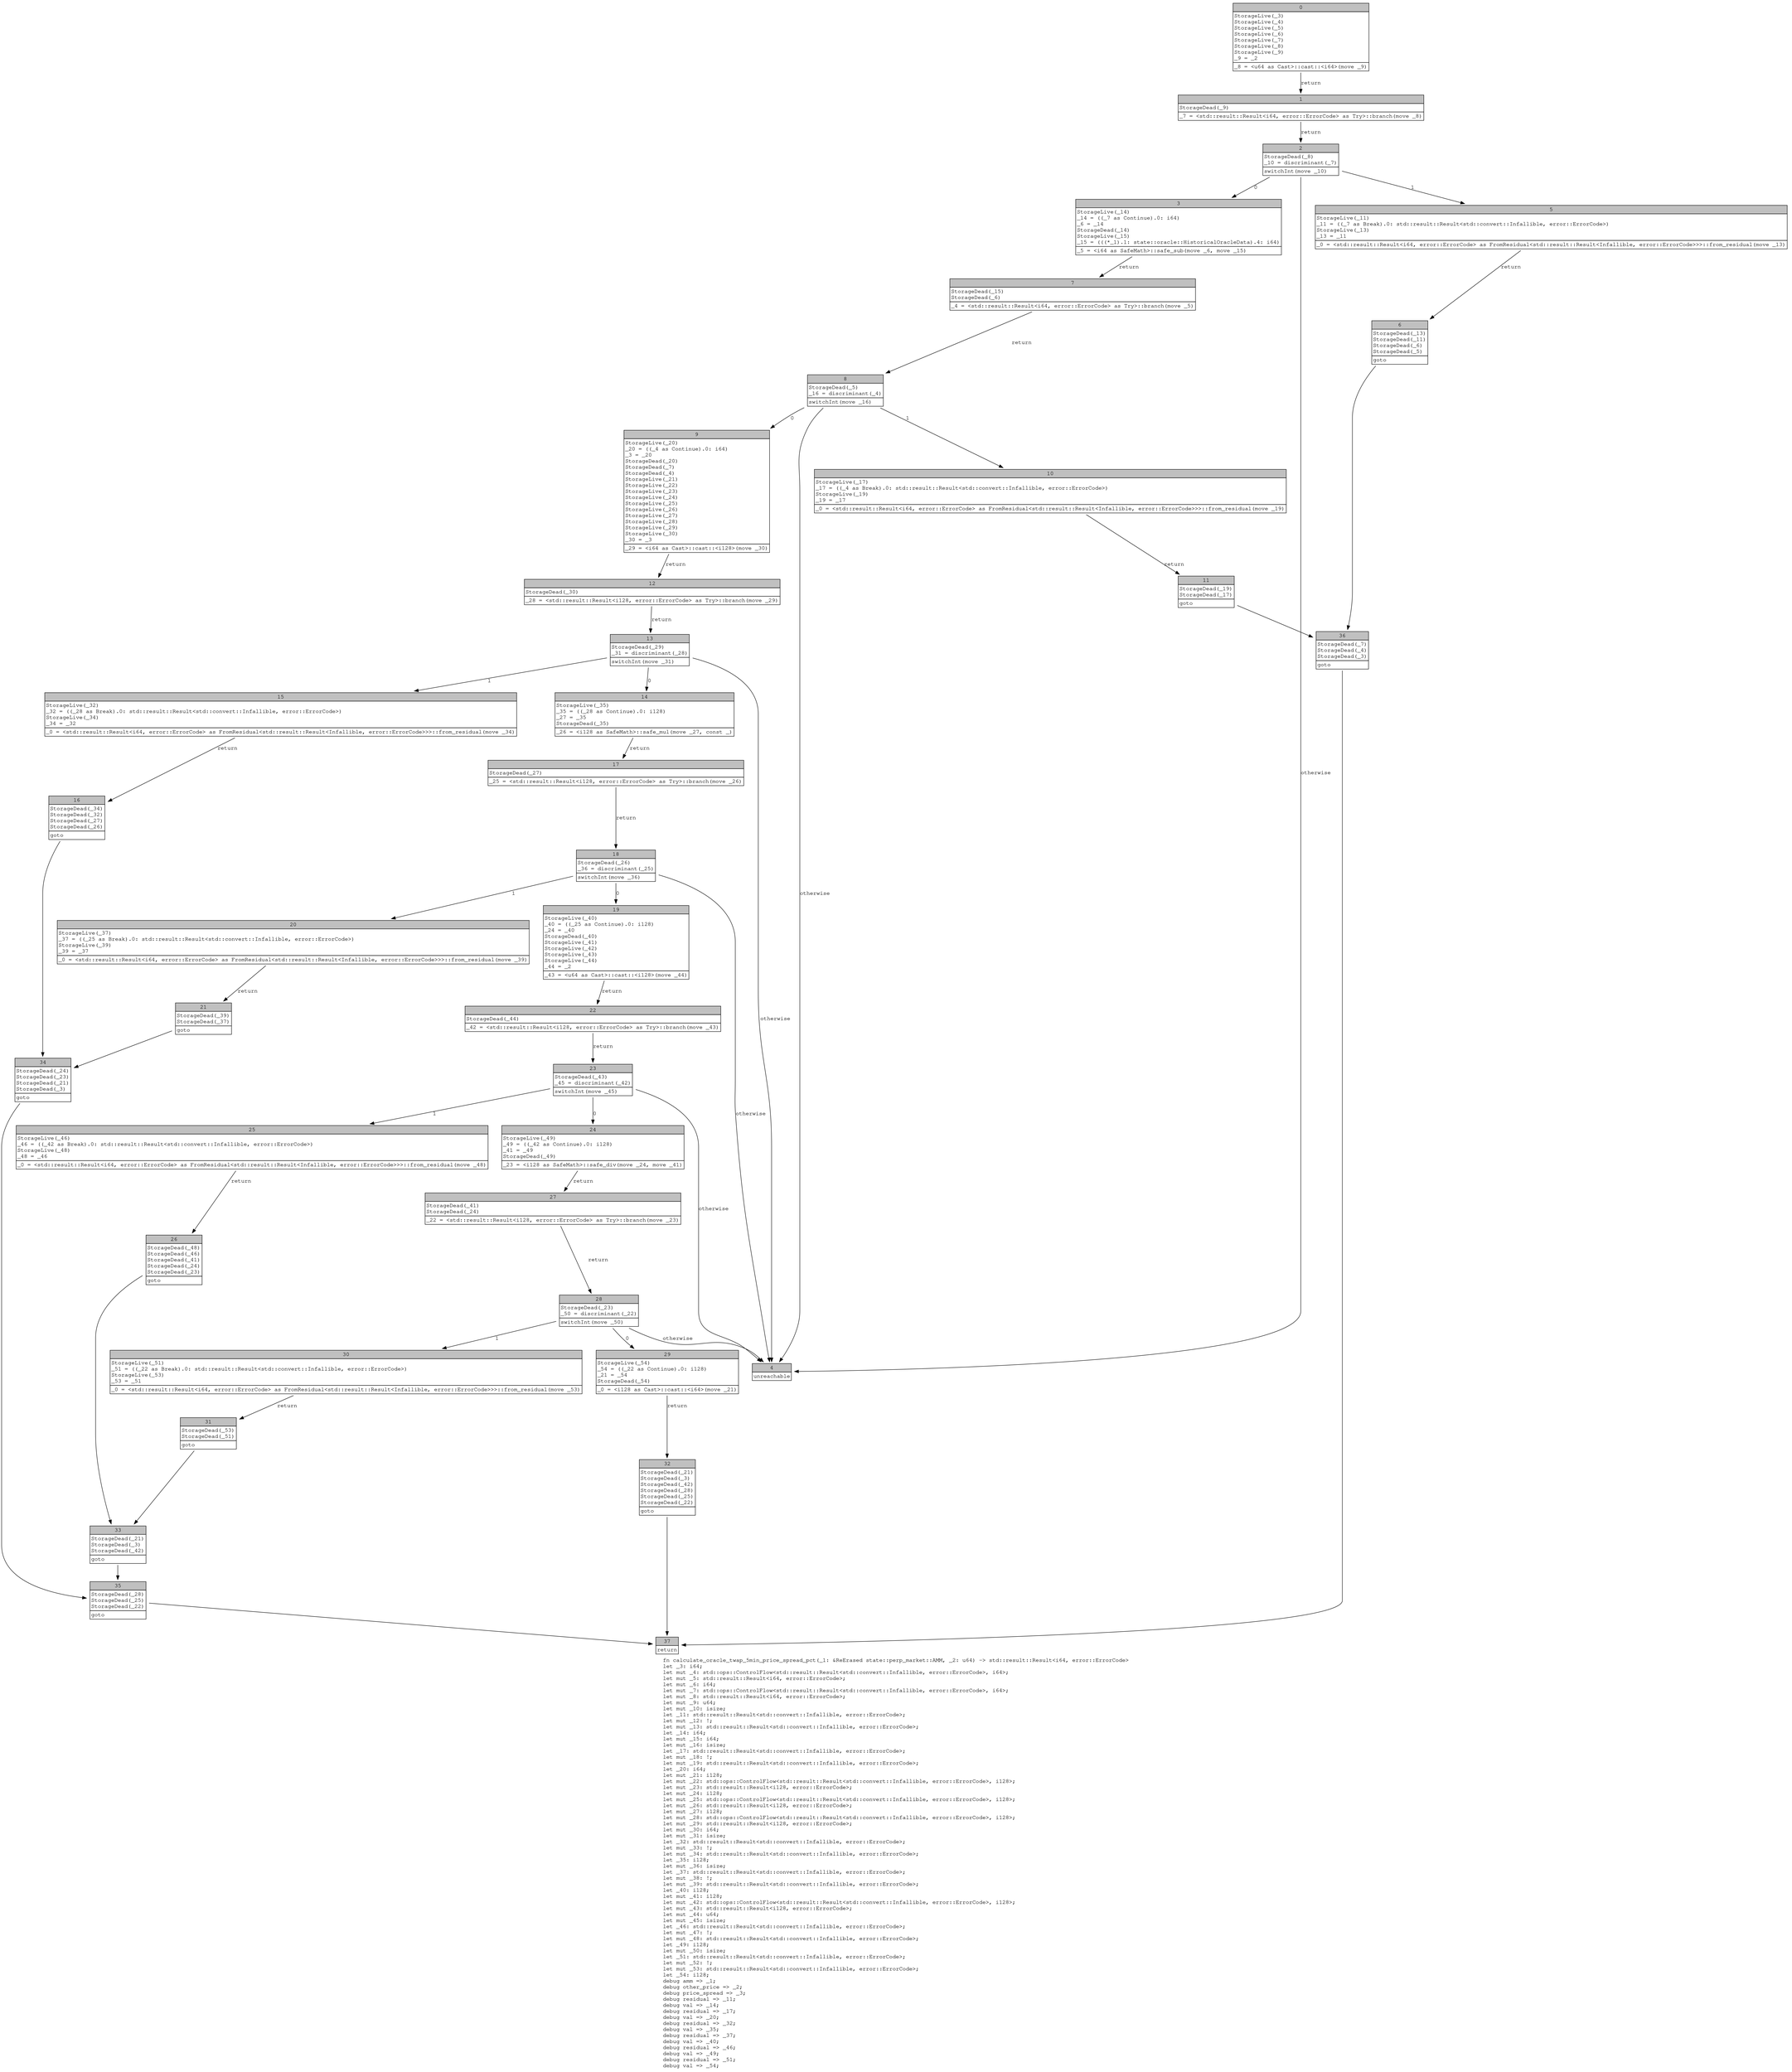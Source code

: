 digraph Mir_0_1812 {
    graph [fontname="Courier, monospace"];
    node [fontname="Courier, monospace"];
    edge [fontname="Courier, monospace"];
    label=<fn calculate_oracle_twap_5min_price_spread_pct(_1: &amp;ReErased state::perp_market::AMM, _2: u64) -&gt; std::result::Result&lt;i64, error::ErrorCode&gt;<br align="left"/>let _3: i64;<br align="left"/>let mut _4: std::ops::ControlFlow&lt;std::result::Result&lt;std::convert::Infallible, error::ErrorCode&gt;, i64&gt;;<br align="left"/>let mut _5: std::result::Result&lt;i64, error::ErrorCode&gt;;<br align="left"/>let mut _6: i64;<br align="left"/>let mut _7: std::ops::ControlFlow&lt;std::result::Result&lt;std::convert::Infallible, error::ErrorCode&gt;, i64&gt;;<br align="left"/>let mut _8: std::result::Result&lt;i64, error::ErrorCode&gt;;<br align="left"/>let mut _9: u64;<br align="left"/>let mut _10: isize;<br align="left"/>let _11: std::result::Result&lt;std::convert::Infallible, error::ErrorCode&gt;;<br align="left"/>let mut _12: !;<br align="left"/>let mut _13: std::result::Result&lt;std::convert::Infallible, error::ErrorCode&gt;;<br align="left"/>let _14: i64;<br align="left"/>let mut _15: i64;<br align="left"/>let mut _16: isize;<br align="left"/>let _17: std::result::Result&lt;std::convert::Infallible, error::ErrorCode&gt;;<br align="left"/>let mut _18: !;<br align="left"/>let mut _19: std::result::Result&lt;std::convert::Infallible, error::ErrorCode&gt;;<br align="left"/>let _20: i64;<br align="left"/>let mut _21: i128;<br align="left"/>let mut _22: std::ops::ControlFlow&lt;std::result::Result&lt;std::convert::Infallible, error::ErrorCode&gt;, i128&gt;;<br align="left"/>let mut _23: std::result::Result&lt;i128, error::ErrorCode&gt;;<br align="left"/>let mut _24: i128;<br align="left"/>let mut _25: std::ops::ControlFlow&lt;std::result::Result&lt;std::convert::Infallible, error::ErrorCode&gt;, i128&gt;;<br align="left"/>let mut _26: std::result::Result&lt;i128, error::ErrorCode&gt;;<br align="left"/>let mut _27: i128;<br align="left"/>let mut _28: std::ops::ControlFlow&lt;std::result::Result&lt;std::convert::Infallible, error::ErrorCode&gt;, i128&gt;;<br align="left"/>let mut _29: std::result::Result&lt;i128, error::ErrorCode&gt;;<br align="left"/>let mut _30: i64;<br align="left"/>let mut _31: isize;<br align="left"/>let _32: std::result::Result&lt;std::convert::Infallible, error::ErrorCode&gt;;<br align="left"/>let mut _33: !;<br align="left"/>let mut _34: std::result::Result&lt;std::convert::Infallible, error::ErrorCode&gt;;<br align="left"/>let _35: i128;<br align="left"/>let mut _36: isize;<br align="left"/>let _37: std::result::Result&lt;std::convert::Infallible, error::ErrorCode&gt;;<br align="left"/>let mut _38: !;<br align="left"/>let mut _39: std::result::Result&lt;std::convert::Infallible, error::ErrorCode&gt;;<br align="left"/>let _40: i128;<br align="left"/>let mut _41: i128;<br align="left"/>let mut _42: std::ops::ControlFlow&lt;std::result::Result&lt;std::convert::Infallible, error::ErrorCode&gt;, i128&gt;;<br align="left"/>let mut _43: std::result::Result&lt;i128, error::ErrorCode&gt;;<br align="left"/>let mut _44: u64;<br align="left"/>let mut _45: isize;<br align="left"/>let _46: std::result::Result&lt;std::convert::Infallible, error::ErrorCode&gt;;<br align="left"/>let mut _47: !;<br align="left"/>let mut _48: std::result::Result&lt;std::convert::Infallible, error::ErrorCode&gt;;<br align="left"/>let _49: i128;<br align="left"/>let mut _50: isize;<br align="left"/>let _51: std::result::Result&lt;std::convert::Infallible, error::ErrorCode&gt;;<br align="left"/>let mut _52: !;<br align="left"/>let mut _53: std::result::Result&lt;std::convert::Infallible, error::ErrorCode&gt;;<br align="left"/>let _54: i128;<br align="left"/>debug amm =&gt; _1;<br align="left"/>debug other_price =&gt; _2;<br align="left"/>debug price_spread =&gt; _3;<br align="left"/>debug residual =&gt; _11;<br align="left"/>debug val =&gt; _14;<br align="left"/>debug residual =&gt; _17;<br align="left"/>debug val =&gt; _20;<br align="left"/>debug residual =&gt; _32;<br align="left"/>debug val =&gt; _35;<br align="left"/>debug residual =&gt; _37;<br align="left"/>debug val =&gt; _40;<br align="left"/>debug residual =&gt; _46;<br align="left"/>debug val =&gt; _49;<br align="left"/>debug residual =&gt; _51;<br align="left"/>debug val =&gt; _54;<br align="left"/>>;
    bb0__0_1812 [shape="none", label=<<table border="0" cellborder="1" cellspacing="0"><tr><td bgcolor="gray" align="center" colspan="1">0</td></tr><tr><td align="left" balign="left">StorageLive(_3)<br/>StorageLive(_4)<br/>StorageLive(_5)<br/>StorageLive(_6)<br/>StorageLive(_7)<br/>StorageLive(_8)<br/>StorageLive(_9)<br/>_9 = _2<br/></td></tr><tr><td align="left">_8 = &lt;u64 as Cast&gt;::cast::&lt;i64&gt;(move _9)</td></tr></table>>];
    bb1__0_1812 [shape="none", label=<<table border="0" cellborder="1" cellspacing="0"><tr><td bgcolor="gray" align="center" colspan="1">1</td></tr><tr><td align="left" balign="left">StorageDead(_9)<br/></td></tr><tr><td align="left">_7 = &lt;std::result::Result&lt;i64, error::ErrorCode&gt; as Try&gt;::branch(move _8)</td></tr></table>>];
    bb2__0_1812 [shape="none", label=<<table border="0" cellborder="1" cellspacing="0"><tr><td bgcolor="gray" align="center" colspan="1">2</td></tr><tr><td align="left" balign="left">StorageDead(_8)<br/>_10 = discriminant(_7)<br/></td></tr><tr><td align="left">switchInt(move _10)</td></tr></table>>];
    bb3__0_1812 [shape="none", label=<<table border="0" cellborder="1" cellspacing="0"><tr><td bgcolor="gray" align="center" colspan="1">3</td></tr><tr><td align="left" balign="left">StorageLive(_14)<br/>_14 = ((_7 as Continue).0: i64)<br/>_6 = _14<br/>StorageDead(_14)<br/>StorageLive(_15)<br/>_15 = (((*_1).1: state::oracle::HistoricalOracleData).4: i64)<br/></td></tr><tr><td align="left">_5 = &lt;i64 as SafeMath&gt;::safe_sub(move _6, move _15)</td></tr></table>>];
    bb4__0_1812 [shape="none", label=<<table border="0" cellborder="1" cellspacing="0"><tr><td bgcolor="gray" align="center" colspan="1">4</td></tr><tr><td align="left">unreachable</td></tr></table>>];
    bb5__0_1812 [shape="none", label=<<table border="0" cellborder="1" cellspacing="0"><tr><td bgcolor="gray" align="center" colspan="1">5</td></tr><tr><td align="left" balign="left">StorageLive(_11)<br/>_11 = ((_7 as Break).0: std::result::Result&lt;std::convert::Infallible, error::ErrorCode&gt;)<br/>StorageLive(_13)<br/>_13 = _11<br/></td></tr><tr><td align="left">_0 = &lt;std::result::Result&lt;i64, error::ErrorCode&gt; as FromResidual&lt;std::result::Result&lt;Infallible, error::ErrorCode&gt;&gt;&gt;::from_residual(move _13)</td></tr></table>>];
    bb6__0_1812 [shape="none", label=<<table border="0" cellborder="1" cellspacing="0"><tr><td bgcolor="gray" align="center" colspan="1">6</td></tr><tr><td align="left" balign="left">StorageDead(_13)<br/>StorageDead(_11)<br/>StorageDead(_6)<br/>StorageDead(_5)<br/></td></tr><tr><td align="left">goto</td></tr></table>>];
    bb7__0_1812 [shape="none", label=<<table border="0" cellborder="1" cellspacing="0"><tr><td bgcolor="gray" align="center" colspan="1">7</td></tr><tr><td align="left" balign="left">StorageDead(_15)<br/>StorageDead(_6)<br/></td></tr><tr><td align="left">_4 = &lt;std::result::Result&lt;i64, error::ErrorCode&gt; as Try&gt;::branch(move _5)</td></tr></table>>];
    bb8__0_1812 [shape="none", label=<<table border="0" cellborder="1" cellspacing="0"><tr><td bgcolor="gray" align="center" colspan="1">8</td></tr><tr><td align="left" balign="left">StorageDead(_5)<br/>_16 = discriminant(_4)<br/></td></tr><tr><td align="left">switchInt(move _16)</td></tr></table>>];
    bb9__0_1812 [shape="none", label=<<table border="0" cellborder="1" cellspacing="0"><tr><td bgcolor="gray" align="center" colspan="1">9</td></tr><tr><td align="left" balign="left">StorageLive(_20)<br/>_20 = ((_4 as Continue).0: i64)<br/>_3 = _20<br/>StorageDead(_20)<br/>StorageDead(_7)<br/>StorageDead(_4)<br/>StorageLive(_21)<br/>StorageLive(_22)<br/>StorageLive(_23)<br/>StorageLive(_24)<br/>StorageLive(_25)<br/>StorageLive(_26)<br/>StorageLive(_27)<br/>StorageLive(_28)<br/>StorageLive(_29)<br/>StorageLive(_30)<br/>_30 = _3<br/></td></tr><tr><td align="left">_29 = &lt;i64 as Cast&gt;::cast::&lt;i128&gt;(move _30)</td></tr></table>>];
    bb10__0_1812 [shape="none", label=<<table border="0" cellborder="1" cellspacing="0"><tr><td bgcolor="gray" align="center" colspan="1">10</td></tr><tr><td align="left" balign="left">StorageLive(_17)<br/>_17 = ((_4 as Break).0: std::result::Result&lt;std::convert::Infallible, error::ErrorCode&gt;)<br/>StorageLive(_19)<br/>_19 = _17<br/></td></tr><tr><td align="left">_0 = &lt;std::result::Result&lt;i64, error::ErrorCode&gt; as FromResidual&lt;std::result::Result&lt;Infallible, error::ErrorCode&gt;&gt;&gt;::from_residual(move _19)</td></tr></table>>];
    bb11__0_1812 [shape="none", label=<<table border="0" cellborder="1" cellspacing="0"><tr><td bgcolor="gray" align="center" colspan="1">11</td></tr><tr><td align="left" balign="left">StorageDead(_19)<br/>StorageDead(_17)<br/></td></tr><tr><td align="left">goto</td></tr></table>>];
    bb12__0_1812 [shape="none", label=<<table border="0" cellborder="1" cellspacing="0"><tr><td bgcolor="gray" align="center" colspan="1">12</td></tr><tr><td align="left" balign="left">StorageDead(_30)<br/></td></tr><tr><td align="left">_28 = &lt;std::result::Result&lt;i128, error::ErrorCode&gt; as Try&gt;::branch(move _29)</td></tr></table>>];
    bb13__0_1812 [shape="none", label=<<table border="0" cellborder="1" cellspacing="0"><tr><td bgcolor="gray" align="center" colspan="1">13</td></tr><tr><td align="left" balign="left">StorageDead(_29)<br/>_31 = discriminant(_28)<br/></td></tr><tr><td align="left">switchInt(move _31)</td></tr></table>>];
    bb14__0_1812 [shape="none", label=<<table border="0" cellborder="1" cellspacing="0"><tr><td bgcolor="gray" align="center" colspan="1">14</td></tr><tr><td align="left" balign="left">StorageLive(_35)<br/>_35 = ((_28 as Continue).0: i128)<br/>_27 = _35<br/>StorageDead(_35)<br/></td></tr><tr><td align="left">_26 = &lt;i128 as SafeMath&gt;::safe_mul(move _27, const _)</td></tr></table>>];
    bb15__0_1812 [shape="none", label=<<table border="0" cellborder="1" cellspacing="0"><tr><td bgcolor="gray" align="center" colspan="1">15</td></tr><tr><td align="left" balign="left">StorageLive(_32)<br/>_32 = ((_28 as Break).0: std::result::Result&lt;std::convert::Infallible, error::ErrorCode&gt;)<br/>StorageLive(_34)<br/>_34 = _32<br/></td></tr><tr><td align="left">_0 = &lt;std::result::Result&lt;i64, error::ErrorCode&gt; as FromResidual&lt;std::result::Result&lt;Infallible, error::ErrorCode&gt;&gt;&gt;::from_residual(move _34)</td></tr></table>>];
    bb16__0_1812 [shape="none", label=<<table border="0" cellborder="1" cellspacing="0"><tr><td bgcolor="gray" align="center" colspan="1">16</td></tr><tr><td align="left" balign="left">StorageDead(_34)<br/>StorageDead(_32)<br/>StorageDead(_27)<br/>StorageDead(_26)<br/></td></tr><tr><td align="left">goto</td></tr></table>>];
    bb17__0_1812 [shape="none", label=<<table border="0" cellborder="1" cellspacing="0"><tr><td bgcolor="gray" align="center" colspan="1">17</td></tr><tr><td align="left" balign="left">StorageDead(_27)<br/></td></tr><tr><td align="left">_25 = &lt;std::result::Result&lt;i128, error::ErrorCode&gt; as Try&gt;::branch(move _26)</td></tr></table>>];
    bb18__0_1812 [shape="none", label=<<table border="0" cellborder="1" cellspacing="0"><tr><td bgcolor="gray" align="center" colspan="1">18</td></tr><tr><td align="left" balign="left">StorageDead(_26)<br/>_36 = discriminant(_25)<br/></td></tr><tr><td align="left">switchInt(move _36)</td></tr></table>>];
    bb19__0_1812 [shape="none", label=<<table border="0" cellborder="1" cellspacing="0"><tr><td bgcolor="gray" align="center" colspan="1">19</td></tr><tr><td align="left" balign="left">StorageLive(_40)<br/>_40 = ((_25 as Continue).0: i128)<br/>_24 = _40<br/>StorageDead(_40)<br/>StorageLive(_41)<br/>StorageLive(_42)<br/>StorageLive(_43)<br/>StorageLive(_44)<br/>_44 = _2<br/></td></tr><tr><td align="left">_43 = &lt;u64 as Cast&gt;::cast::&lt;i128&gt;(move _44)</td></tr></table>>];
    bb20__0_1812 [shape="none", label=<<table border="0" cellborder="1" cellspacing="0"><tr><td bgcolor="gray" align="center" colspan="1">20</td></tr><tr><td align="left" balign="left">StorageLive(_37)<br/>_37 = ((_25 as Break).0: std::result::Result&lt;std::convert::Infallible, error::ErrorCode&gt;)<br/>StorageLive(_39)<br/>_39 = _37<br/></td></tr><tr><td align="left">_0 = &lt;std::result::Result&lt;i64, error::ErrorCode&gt; as FromResidual&lt;std::result::Result&lt;Infallible, error::ErrorCode&gt;&gt;&gt;::from_residual(move _39)</td></tr></table>>];
    bb21__0_1812 [shape="none", label=<<table border="0" cellborder="1" cellspacing="0"><tr><td bgcolor="gray" align="center" colspan="1">21</td></tr><tr><td align="left" balign="left">StorageDead(_39)<br/>StorageDead(_37)<br/></td></tr><tr><td align="left">goto</td></tr></table>>];
    bb22__0_1812 [shape="none", label=<<table border="0" cellborder="1" cellspacing="0"><tr><td bgcolor="gray" align="center" colspan="1">22</td></tr><tr><td align="left" balign="left">StorageDead(_44)<br/></td></tr><tr><td align="left">_42 = &lt;std::result::Result&lt;i128, error::ErrorCode&gt; as Try&gt;::branch(move _43)</td></tr></table>>];
    bb23__0_1812 [shape="none", label=<<table border="0" cellborder="1" cellspacing="0"><tr><td bgcolor="gray" align="center" colspan="1">23</td></tr><tr><td align="left" balign="left">StorageDead(_43)<br/>_45 = discriminant(_42)<br/></td></tr><tr><td align="left">switchInt(move _45)</td></tr></table>>];
    bb24__0_1812 [shape="none", label=<<table border="0" cellborder="1" cellspacing="0"><tr><td bgcolor="gray" align="center" colspan="1">24</td></tr><tr><td align="left" balign="left">StorageLive(_49)<br/>_49 = ((_42 as Continue).0: i128)<br/>_41 = _49<br/>StorageDead(_49)<br/></td></tr><tr><td align="left">_23 = &lt;i128 as SafeMath&gt;::safe_div(move _24, move _41)</td></tr></table>>];
    bb25__0_1812 [shape="none", label=<<table border="0" cellborder="1" cellspacing="0"><tr><td bgcolor="gray" align="center" colspan="1">25</td></tr><tr><td align="left" balign="left">StorageLive(_46)<br/>_46 = ((_42 as Break).0: std::result::Result&lt;std::convert::Infallible, error::ErrorCode&gt;)<br/>StorageLive(_48)<br/>_48 = _46<br/></td></tr><tr><td align="left">_0 = &lt;std::result::Result&lt;i64, error::ErrorCode&gt; as FromResidual&lt;std::result::Result&lt;Infallible, error::ErrorCode&gt;&gt;&gt;::from_residual(move _48)</td></tr></table>>];
    bb26__0_1812 [shape="none", label=<<table border="0" cellborder="1" cellspacing="0"><tr><td bgcolor="gray" align="center" colspan="1">26</td></tr><tr><td align="left" balign="left">StorageDead(_48)<br/>StorageDead(_46)<br/>StorageDead(_41)<br/>StorageDead(_24)<br/>StorageDead(_23)<br/></td></tr><tr><td align="left">goto</td></tr></table>>];
    bb27__0_1812 [shape="none", label=<<table border="0" cellborder="1" cellspacing="0"><tr><td bgcolor="gray" align="center" colspan="1">27</td></tr><tr><td align="left" balign="left">StorageDead(_41)<br/>StorageDead(_24)<br/></td></tr><tr><td align="left">_22 = &lt;std::result::Result&lt;i128, error::ErrorCode&gt; as Try&gt;::branch(move _23)</td></tr></table>>];
    bb28__0_1812 [shape="none", label=<<table border="0" cellborder="1" cellspacing="0"><tr><td bgcolor="gray" align="center" colspan="1">28</td></tr><tr><td align="left" balign="left">StorageDead(_23)<br/>_50 = discriminant(_22)<br/></td></tr><tr><td align="left">switchInt(move _50)</td></tr></table>>];
    bb29__0_1812 [shape="none", label=<<table border="0" cellborder="1" cellspacing="0"><tr><td bgcolor="gray" align="center" colspan="1">29</td></tr><tr><td align="left" balign="left">StorageLive(_54)<br/>_54 = ((_22 as Continue).0: i128)<br/>_21 = _54<br/>StorageDead(_54)<br/></td></tr><tr><td align="left">_0 = &lt;i128 as Cast&gt;::cast::&lt;i64&gt;(move _21)</td></tr></table>>];
    bb30__0_1812 [shape="none", label=<<table border="0" cellborder="1" cellspacing="0"><tr><td bgcolor="gray" align="center" colspan="1">30</td></tr><tr><td align="left" balign="left">StorageLive(_51)<br/>_51 = ((_22 as Break).0: std::result::Result&lt;std::convert::Infallible, error::ErrorCode&gt;)<br/>StorageLive(_53)<br/>_53 = _51<br/></td></tr><tr><td align="left">_0 = &lt;std::result::Result&lt;i64, error::ErrorCode&gt; as FromResidual&lt;std::result::Result&lt;Infallible, error::ErrorCode&gt;&gt;&gt;::from_residual(move _53)</td></tr></table>>];
    bb31__0_1812 [shape="none", label=<<table border="0" cellborder="1" cellspacing="0"><tr><td bgcolor="gray" align="center" colspan="1">31</td></tr><tr><td align="left" balign="left">StorageDead(_53)<br/>StorageDead(_51)<br/></td></tr><tr><td align="left">goto</td></tr></table>>];
    bb32__0_1812 [shape="none", label=<<table border="0" cellborder="1" cellspacing="0"><tr><td bgcolor="gray" align="center" colspan="1">32</td></tr><tr><td align="left" balign="left">StorageDead(_21)<br/>StorageDead(_3)<br/>StorageDead(_42)<br/>StorageDead(_28)<br/>StorageDead(_25)<br/>StorageDead(_22)<br/></td></tr><tr><td align="left">goto</td></tr></table>>];
    bb33__0_1812 [shape="none", label=<<table border="0" cellborder="1" cellspacing="0"><tr><td bgcolor="gray" align="center" colspan="1">33</td></tr><tr><td align="left" balign="left">StorageDead(_21)<br/>StorageDead(_3)<br/>StorageDead(_42)<br/></td></tr><tr><td align="left">goto</td></tr></table>>];
    bb34__0_1812 [shape="none", label=<<table border="0" cellborder="1" cellspacing="0"><tr><td bgcolor="gray" align="center" colspan="1">34</td></tr><tr><td align="left" balign="left">StorageDead(_24)<br/>StorageDead(_23)<br/>StorageDead(_21)<br/>StorageDead(_3)<br/></td></tr><tr><td align="left">goto</td></tr></table>>];
    bb35__0_1812 [shape="none", label=<<table border="0" cellborder="1" cellspacing="0"><tr><td bgcolor="gray" align="center" colspan="1">35</td></tr><tr><td align="left" balign="left">StorageDead(_28)<br/>StorageDead(_25)<br/>StorageDead(_22)<br/></td></tr><tr><td align="left">goto</td></tr></table>>];
    bb36__0_1812 [shape="none", label=<<table border="0" cellborder="1" cellspacing="0"><tr><td bgcolor="gray" align="center" colspan="1">36</td></tr><tr><td align="left" balign="left">StorageDead(_7)<br/>StorageDead(_4)<br/>StorageDead(_3)<br/></td></tr><tr><td align="left">goto</td></tr></table>>];
    bb37__0_1812 [shape="none", label=<<table border="0" cellborder="1" cellspacing="0"><tr><td bgcolor="gray" align="center" colspan="1">37</td></tr><tr><td align="left">return</td></tr></table>>];
    bb0__0_1812 -> bb1__0_1812 [label="return"];
    bb1__0_1812 -> bb2__0_1812 [label="return"];
    bb2__0_1812 -> bb3__0_1812 [label="0"];
    bb2__0_1812 -> bb5__0_1812 [label="1"];
    bb2__0_1812 -> bb4__0_1812 [label="otherwise"];
    bb3__0_1812 -> bb7__0_1812 [label="return"];
    bb5__0_1812 -> bb6__0_1812 [label="return"];
    bb6__0_1812 -> bb36__0_1812 [label=""];
    bb7__0_1812 -> bb8__0_1812 [label="return"];
    bb8__0_1812 -> bb9__0_1812 [label="0"];
    bb8__0_1812 -> bb10__0_1812 [label="1"];
    bb8__0_1812 -> bb4__0_1812 [label="otherwise"];
    bb9__0_1812 -> bb12__0_1812 [label="return"];
    bb10__0_1812 -> bb11__0_1812 [label="return"];
    bb11__0_1812 -> bb36__0_1812 [label=""];
    bb12__0_1812 -> bb13__0_1812 [label="return"];
    bb13__0_1812 -> bb14__0_1812 [label="0"];
    bb13__0_1812 -> bb15__0_1812 [label="1"];
    bb13__0_1812 -> bb4__0_1812 [label="otherwise"];
    bb14__0_1812 -> bb17__0_1812 [label="return"];
    bb15__0_1812 -> bb16__0_1812 [label="return"];
    bb16__0_1812 -> bb34__0_1812 [label=""];
    bb17__0_1812 -> bb18__0_1812 [label="return"];
    bb18__0_1812 -> bb19__0_1812 [label="0"];
    bb18__0_1812 -> bb20__0_1812 [label="1"];
    bb18__0_1812 -> bb4__0_1812 [label="otherwise"];
    bb19__0_1812 -> bb22__0_1812 [label="return"];
    bb20__0_1812 -> bb21__0_1812 [label="return"];
    bb21__0_1812 -> bb34__0_1812 [label=""];
    bb22__0_1812 -> bb23__0_1812 [label="return"];
    bb23__0_1812 -> bb24__0_1812 [label="0"];
    bb23__0_1812 -> bb25__0_1812 [label="1"];
    bb23__0_1812 -> bb4__0_1812 [label="otherwise"];
    bb24__0_1812 -> bb27__0_1812 [label="return"];
    bb25__0_1812 -> bb26__0_1812 [label="return"];
    bb26__0_1812 -> bb33__0_1812 [label=""];
    bb27__0_1812 -> bb28__0_1812 [label="return"];
    bb28__0_1812 -> bb29__0_1812 [label="0"];
    bb28__0_1812 -> bb30__0_1812 [label="1"];
    bb28__0_1812 -> bb4__0_1812 [label="otherwise"];
    bb29__0_1812 -> bb32__0_1812 [label="return"];
    bb30__0_1812 -> bb31__0_1812 [label="return"];
    bb31__0_1812 -> bb33__0_1812 [label=""];
    bb32__0_1812 -> bb37__0_1812 [label=""];
    bb33__0_1812 -> bb35__0_1812 [label=""];
    bb34__0_1812 -> bb35__0_1812 [label=""];
    bb35__0_1812 -> bb37__0_1812 [label=""];
    bb36__0_1812 -> bb37__0_1812 [label=""];
}
